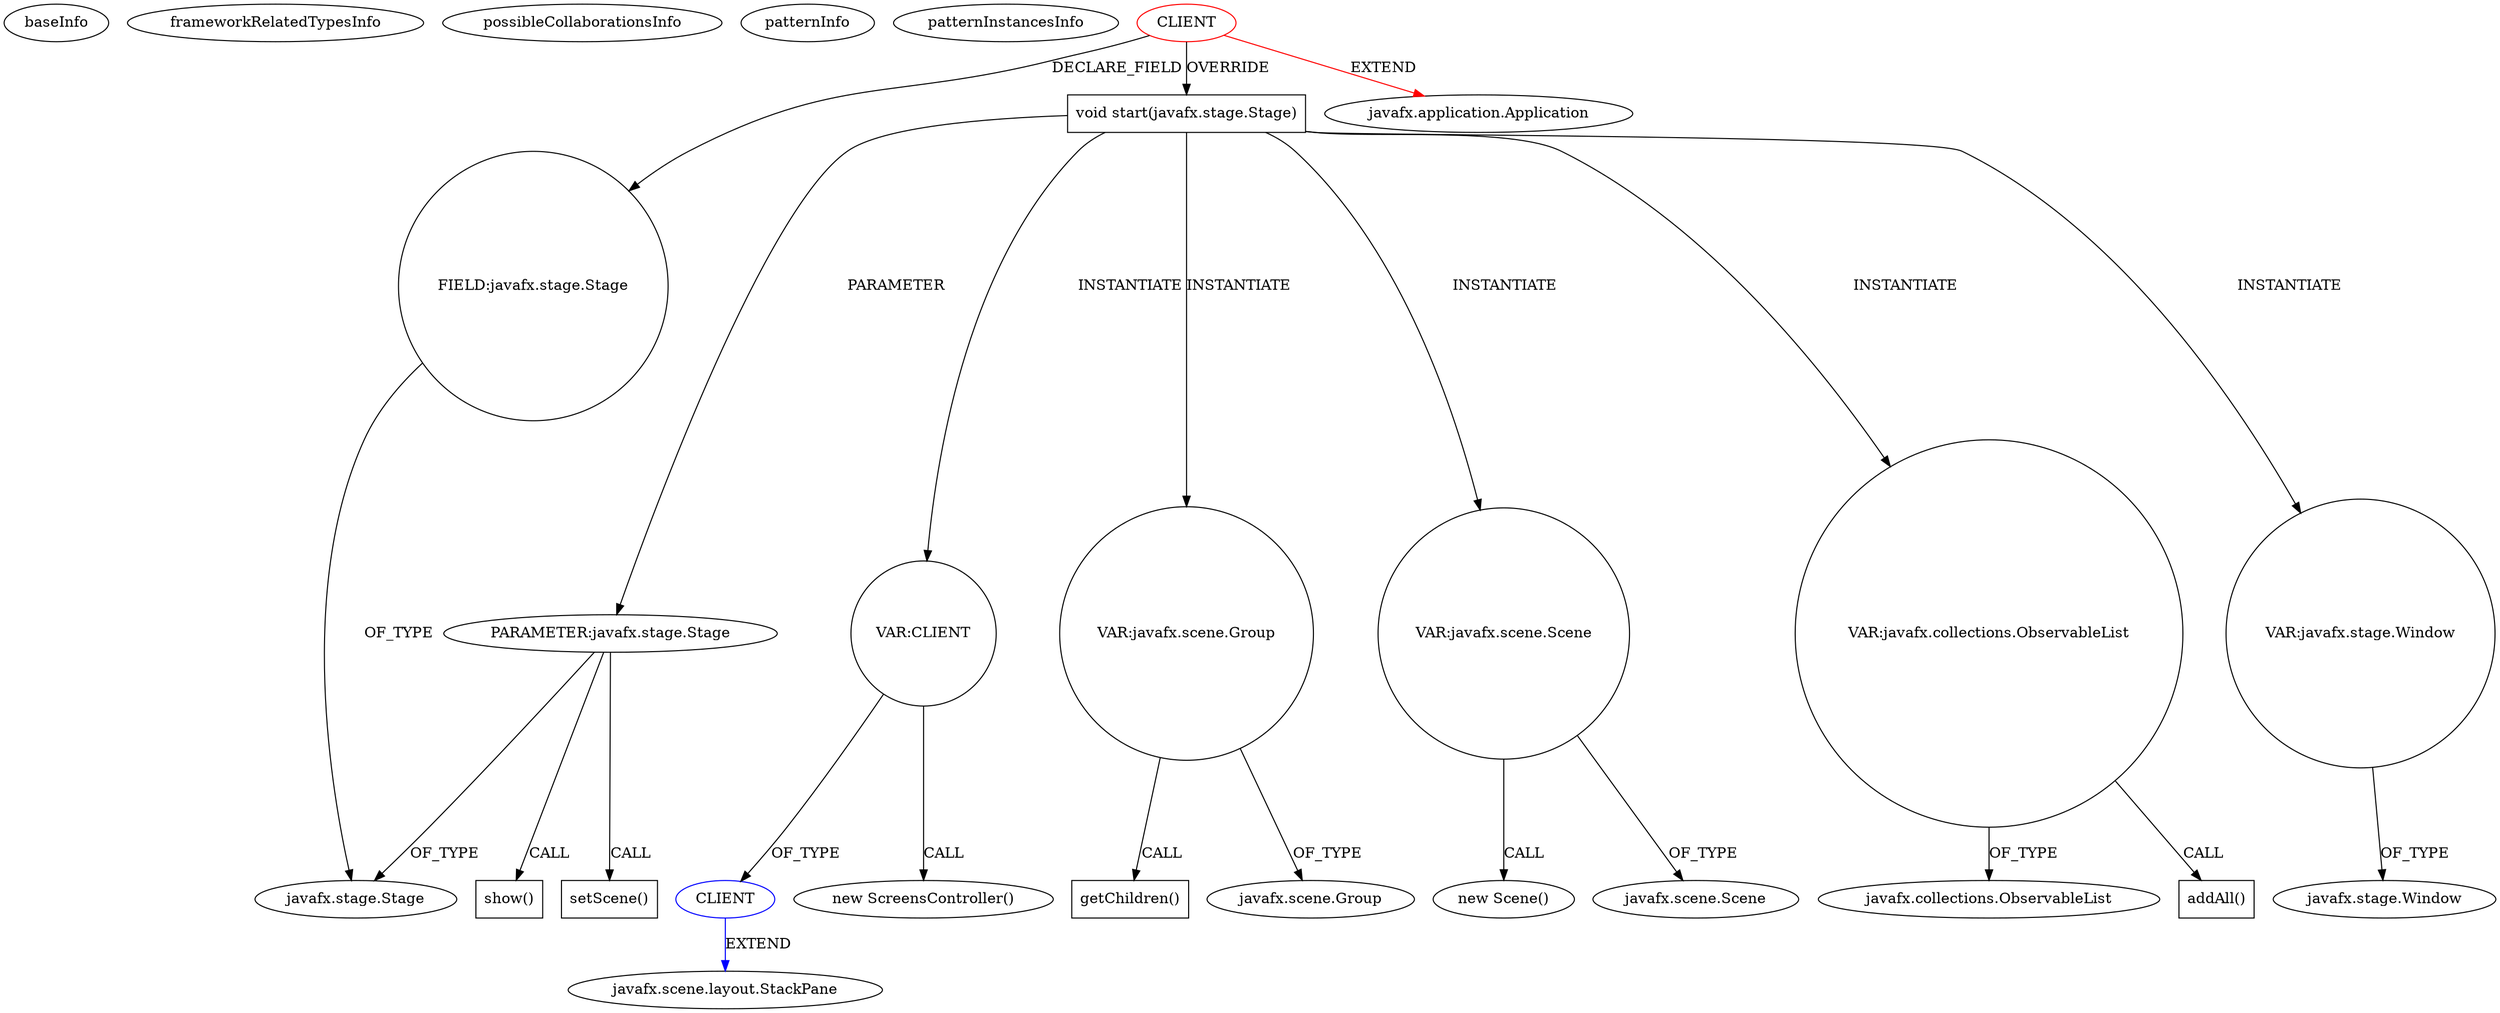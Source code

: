 digraph {
baseInfo[graphId=3917,category="pattern",isAnonymous=false,possibleRelation=true]
frameworkRelatedTypesInfo[0="javafx.application.Application"]
possibleCollaborationsInfo[0="3917~INSTANTIATION-OVERRIDING_METHOD_DECLARATION-~javafx.application.Application ~javafx.scene.layout.StackPane ~false~false"]
patternInfo[frequency=2.0,patternRootClient=0]
patternInstancesInfo[0="geyrix57-Proyecto_1_Bases~/geyrix57-Proyecto_1_Bases/Proyecto_1_Bases-master/src/Vista/Proyecto_Bases.java~Proyecto_Bases~2720",1="walker-clint-AIProj3~/walker-clint-AIProj3/AIProj3-master/src/application/Main.java~Main~4711"]
7[label="new ScreensController()",vertexType="CONSTRUCTOR_CALL",isFrameworkType=false]
8[label="VAR:CLIENT",vertexType="VARIABLE_EXPRESION",isFrameworkType=false,shape=circle]
4[label="void start(javafx.stage.Stage)",vertexType="OVERRIDING_METHOD_DECLARATION",isFrameworkType=false,shape=box]
28[label="VAR:javafx.stage.Window",vertexType="VARIABLE_EXPRESION",isFrameworkType=false,shape=circle]
0[label="CLIENT",vertexType="ROOT_CLIENT_CLASS_DECLARATION",isFrameworkType=false,color=red]
5[label="PARAMETER:javafx.stage.Stage",vertexType="PARAMETER_DECLARATION",isFrameworkType=false]
3[label="javafx.stage.Stage",vertexType="FRAMEWORK_CLASS_TYPE",isFrameworkType=false]
41[label="show()",vertexType="INSIDE_CALL",isFrameworkType=false,shape=box]
12[label="VAR:javafx.scene.Group",vertexType="VARIABLE_EXPRESION",isFrameworkType=false,shape=circle]
18[label="getChildren()",vertexType="INSIDE_CALL",isFrameworkType=false,shape=box]
1[label="javafx.application.Application",vertexType="FRAMEWORK_CLASS_TYPE",isFrameworkType=false]
20[label="VAR:javafx.scene.Scene",vertexType="VARIABLE_EXPRESION",isFrameworkType=false,shape=circle]
19[label="new Scene()",vertexType="CONSTRUCTOR_CALL",isFrameworkType=false]
2[label="FIELD:javafx.stage.Stage",vertexType="FIELD_DECLARATION",isFrameworkType=false,shape=circle]
30[label="javafx.stage.Window",vertexType="FRAMEWORK_CLASS_TYPE",isFrameworkType=false]
23[label="setScene()",vertexType="INSIDE_CALL",isFrameworkType=false,shape=box]
21[label="javafx.scene.Scene",vertexType="FRAMEWORK_CLASS_TYPE",isFrameworkType=false]
14[label="VAR:javafx.collections.ObservableList",vertexType="VARIABLE_EXPRESION",isFrameworkType=false,shape=circle]
16[label="javafx.collections.ObservableList",vertexType="FRAMEWORK_INTERFACE_TYPE",isFrameworkType=false]
15[label="addAll()",vertexType="INSIDE_CALL",isFrameworkType=false,shape=box]
13[label="javafx.scene.Group",vertexType="FRAMEWORK_CLASS_TYPE",isFrameworkType=false]
9[label="CLIENT",vertexType="REFERENCE_CLIENT_CLASS_DECLARATION",isFrameworkType=false,color=blue]
10[label="javafx.scene.layout.StackPane",vertexType="FRAMEWORK_CLASS_TYPE",isFrameworkType=false]
14->15[label="CALL"]
5->3[label="OF_TYPE"]
2->3[label="OF_TYPE"]
4->12[label="INSTANTIATE"]
4->5[label="PARAMETER"]
20->19[label="CALL"]
14->16[label="OF_TYPE"]
4->28[label="INSTANTIATE"]
5->41[label="CALL"]
0->2[label="DECLARE_FIELD"]
8->7[label="CALL"]
28->30[label="OF_TYPE"]
8->9[label="OF_TYPE"]
12->13[label="OF_TYPE"]
4->8[label="INSTANTIATE"]
5->23[label="CALL"]
12->18[label="CALL"]
4->14[label="INSTANTIATE"]
0->1[label="EXTEND",color=red]
0->4[label="OVERRIDE"]
20->21[label="OF_TYPE"]
4->20[label="INSTANTIATE"]
9->10[label="EXTEND",color=blue]
}
